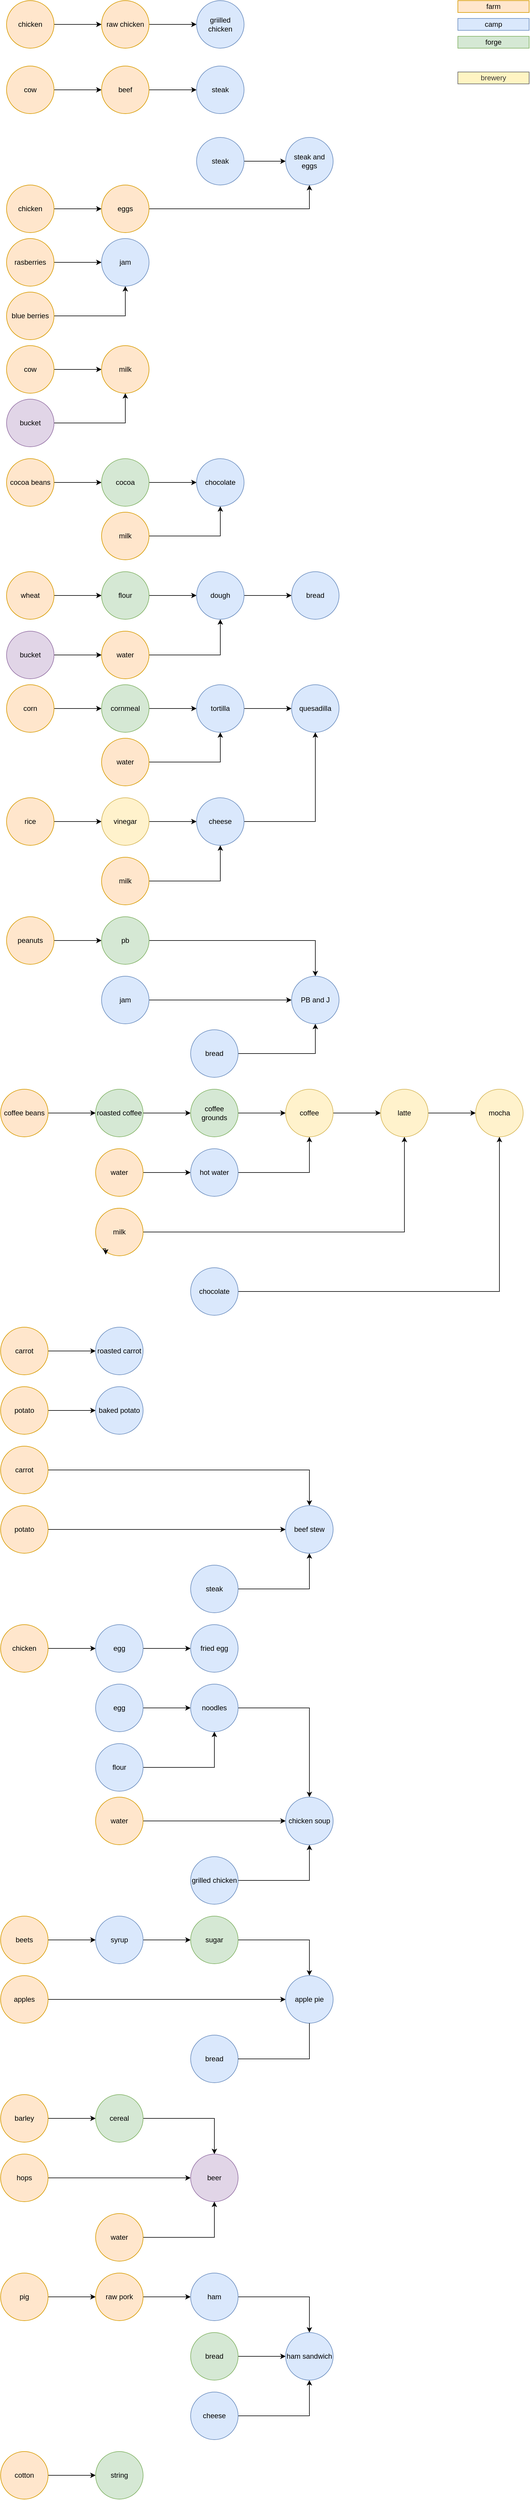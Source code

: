 <mxfile version="15.8.7" type="device"><diagram id="kgpKYQtTHZ0yAKxKKP6v" name="Page-1"><mxGraphModel dx="702" dy="905" grid="1" gridSize="10" guides="1" tooltips="1" connect="1" arrows="1" fold="1" page="1" pageScale="1" pageWidth="900" pageHeight="1600" math="0" shadow="0"><root><mxCell id="0"/><mxCell id="1" parent="0"/><mxCell id="owweJQKk5dza1jSLII3U-108" value="" style="edgeStyle=none;rounded=0;orthogonalLoop=1;jettySize=auto;html=1;" parent="1" source="owweJQKk5dza1jSLII3U-106" target="owweJQKk5dza1jSLII3U-107" edge="1"><mxGeometry relative="1" as="geometry"/></mxCell><mxCell id="owweJQKk5dza1jSLII3U-106" value="raw chicken" style="ellipse;whiteSpace=wrap;html=1;aspect=fixed;fillColor=#ffe6cc;strokeColor=#d79b00;" parent="1" vertex="1"><mxGeometry x="170" y="10" width="80" height="80" as="geometry"/></mxCell><mxCell id="owweJQKk5dza1jSLII3U-107" value="griilled chicken" style="ellipse;whiteSpace=wrap;html=1;aspect=fixed;fillColor=#dae8fc;strokeColor=#6c8ebf;" parent="1" vertex="1"><mxGeometry x="330" y="10" width="80" height="80" as="geometry"/></mxCell><mxCell id="owweJQKk5dza1jSLII3U-115" value="" style="edgeStyle=none;rounded=0;orthogonalLoop=1;jettySize=auto;html=1;" parent="1" source="owweJQKk5dza1jSLII3U-111" target="owweJQKk5dza1jSLII3U-106" edge="1"><mxGeometry relative="1" as="geometry"/></mxCell><mxCell id="owweJQKk5dza1jSLII3U-111" value="chicken" style="ellipse;whiteSpace=wrap;html=1;aspect=fixed;fillColor=#ffe6cc;strokeColor=#d79b00;" parent="1" vertex="1"><mxGeometry x="10" y="10" width="80" height="80" as="geometry"/></mxCell><mxCell id="owweJQKk5dza1jSLII3U-116" value="" style="edgeStyle=none;rounded=0;orthogonalLoop=1;jettySize=auto;html=1;" parent="1" source="owweJQKk5dza1jSLII3U-117" target="owweJQKk5dza1jSLII3U-118" edge="1"><mxGeometry relative="1" as="geometry"/></mxCell><mxCell id="owweJQKk5dza1jSLII3U-117" value="beef" style="ellipse;whiteSpace=wrap;html=1;aspect=fixed;fillColor=#ffe6cc;strokeColor=#d79b00;" parent="1" vertex="1"><mxGeometry x="170" y="120" width="80" height="80" as="geometry"/></mxCell><mxCell id="owweJQKk5dza1jSLII3U-118" value="steak" style="ellipse;whiteSpace=wrap;html=1;aspect=fixed;fillColor=#dae8fc;strokeColor=#6c8ebf;" parent="1" vertex="1"><mxGeometry x="330" y="120" width="80" height="80" as="geometry"/></mxCell><mxCell id="owweJQKk5dza1jSLII3U-119" value="" style="edgeStyle=none;rounded=0;orthogonalLoop=1;jettySize=auto;html=1;" parent="1" source="owweJQKk5dza1jSLII3U-120" target="owweJQKk5dza1jSLII3U-117" edge="1"><mxGeometry relative="1" as="geometry"/></mxCell><mxCell id="owweJQKk5dza1jSLII3U-120" value="cow" style="ellipse;whiteSpace=wrap;html=1;aspect=fixed;fillColor=#ffe6cc;strokeColor=#d79b00;" parent="1" vertex="1"><mxGeometry x="10" y="120" width="80" height="80" as="geometry"/></mxCell><mxCell id="owweJQKk5dza1jSLII3U-124" value="" style="edgeStyle=none;rounded=0;orthogonalLoop=1;jettySize=auto;html=1;" parent="1" source="owweJQKk5dza1jSLII3U-121" target="owweJQKk5dza1jSLII3U-123" edge="1"><mxGeometry relative="1" as="geometry"/></mxCell><mxCell id="owweJQKk5dza1jSLII3U-121" value="steak" style="ellipse;whiteSpace=wrap;html=1;aspect=fixed;fillColor=#dae8fc;strokeColor=#6c8ebf;" parent="1" vertex="1"><mxGeometry x="330" y="240" width="80" height="80" as="geometry"/></mxCell><mxCell id="owweJQKk5dza1jSLII3U-123" value="steak and eggs" style="ellipse;whiteSpace=wrap;html=1;aspect=fixed;fillColor=#dae8fc;strokeColor=#6c8ebf;" parent="1" vertex="1"><mxGeometry x="480" y="240" width="80" height="80" as="geometry"/></mxCell><mxCell id="owweJQKk5dza1jSLII3U-127" value="" style="edgeStyle=none;rounded=0;orthogonalLoop=1;jettySize=auto;html=1;" parent="1" source="owweJQKk5dza1jSLII3U-125" target="owweJQKk5dza1jSLII3U-126" edge="1"><mxGeometry relative="1" as="geometry"/></mxCell><mxCell id="owweJQKk5dza1jSLII3U-125" value="chicken" style="ellipse;whiteSpace=wrap;html=1;aspect=fixed;fillColor=#ffe6cc;strokeColor=#d79b00;" parent="1" vertex="1"><mxGeometry x="10" y="320" width="80" height="80" as="geometry"/></mxCell><mxCell id="owweJQKk5dza1jSLII3U-129" style="edgeStyle=none;rounded=0;orthogonalLoop=1;jettySize=auto;html=1;entryX=0.5;entryY=1;entryDx=0;entryDy=0;" parent="1" source="owweJQKk5dza1jSLII3U-126" target="owweJQKk5dza1jSLII3U-123" edge="1"><mxGeometry relative="1" as="geometry"><Array as="points"><mxPoint x="520" y="360"/></Array></mxGeometry></mxCell><mxCell id="owweJQKk5dza1jSLII3U-126" value="eggs" style="ellipse;whiteSpace=wrap;html=1;aspect=fixed;fillColor=#ffe6cc;strokeColor=#d79b00;" parent="1" vertex="1"><mxGeometry x="170" y="320" width="80" height="80" as="geometry"/></mxCell><mxCell id="owweJQKk5dza1jSLII3U-135" value="" style="edgeStyle=none;rounded=0;orthogonalLoop=1;jettySize=auto;html=1;" parent="1" source="owweJQKk5dza1jSLII3U-130" target="owweJQKk5dza1jSLII3U-134" edge="1"><mxGeometry relative="1" as="geometry"/></mxCell><mxCell id="owweJQKk5dza1jSLII3U-130" value="rasberries" style="ellipse;whiteSpace=wrap;html=1;aspect=fixed;fillColor=#ffe6cc;strokeColor=#d79b00;" parent="1" vertex="1"><mxGeometry x="10" y="410" width="80" height="80" as="geometry"/></mxCell><mxCell id="owweJQKk5dza1jSLII3U-136" style="edgeStyle=orthogonalEdgeStyle;rounded=0;orthogonalLoop=1;jettySize=auto;html=1;exitX=1;exitY=0.5;exitDx=0;exitDy=0;entryX=0.5;entryY=1;entryDx=0;entryDy=0;" parent="1" source="owweJQKk5dza1jSLII3U-132" target="owweJQKk5dza1jSLII3U-134" edge="1"><mxGeometry relative="1" as="geometry"/></mxCell><mxCell id="owweJQKk5dza1jSLII3U-132" value="blue berries" style="ellipse;whiteSpace=wrap;html=1;aspect=fixed;fillColor=#ffe6cc;strokeColor=#d79b00;" parent="1" vertex="1"><mxGeometry x="10" y="500" width="80" height="80" as="geometry"/></mxCell><mxCell id="owweJQKk5dza1jSLII3U-134" value="jam" style="ellipse;whiteSpace=wrap;html=1;aspect=fixed;fillColor=#dae8fc;strokeColor=#6c8ebf;" parent="1" vertex="1"><mxGeometry x="170" y="410" width="80" height="80" as="geometry"/></mxCell><mxCell id="owweJQKk5dza1jSLII3U-140" value="" style="edgeStyle=orthogonalEdgeStyle;rounded=0;orthogonalLoop=1;jettySize=auto;html=1;" parent="1" source="owweJQKk5dza1jSLII3U-138" target="owweJQKk5dza1jSLII3U-139" edge="1"><mxGeometry relative="1" as="geometry"/></mxCell><mxCell id="owweJQKk5dza1jSLII3U-138" value="cow" style="ellipse;whiteSpace=wrap;html=1;aspect=fixed;fillColor=#ffe6cc;strokeColor=#d79b00;" parent="1" vertex="1"><mxGeometry x="10" y="590" width="80" height="80" as="geometry"/></mxCell><mxCell id="owweJQKk5dza1jSLII3U-139" value="milk" style="ellipse;whiteSpace=wrap;html=1;aspect=fixed;fillColor=#ffe6cc;strokeColor=#d79b00;" parent="1" vertex="1"><mxGeometry x="170" y="590" width="80" height="80" as="geometry"/></mxCell><mxCell id="owweJQKk5dza1jSLII3U-142" style="edgeStyle=orthogonalEdgeStyle;rounded=0;orthogonalLoop=1;jettySize=auto;html=1;entryX=0.5;entryY=1;entryDx=0;entryDy=0;" parent="1" source="owweJQKk5dza1jSLII3U-141" target="owweJQKk5dza1jSLII3U-139" edge="1"><mxGeometry relative="1" as="geometry"/></mxCell><mxCell id="owweJQKk5dza1jSLII3U-141" value="bucket" style="ellipse;whiteSpace=wrap;html=1;aspect=fixed;fillColor=#e1d5e7;strokeColor=#9673a6;" parent="1" vertex="1"><mxGeometry x="10" y="680" width="80" height="80" as="geometry"/></mxCell><mxCell id="owweJQKk5dza1jSLII3U-147" value="" style="edgeStyle=orthogonalEdgeStyle;rounded=0;orthogonalLoop=1;jettySize=auto;html=1;" parent="1" source="owweJQKk5dza1jSLII3U-143" target="owweJQKk5dza1jSLII3U-146" edge="1"><mxGeometry relative="1" as="geometry"/></mxCell><mxCell id="owweJQKk5dza1jSLII3U-143" value="cocoa beans" style="ellipse;whiteSpace=wrap;html=1;aspect=fixed;fillColor=#ffe6cc;strokeColor=#d79b00;" parent="1" vertex="1"><mxGeometry x="10" y="780" width="80" height="80" as="geometry"/></mxCell><mxCell id="owweJQKk5dza1jSLII3U-151" value="" style="edgeStyle=orthogonalEdgeStyle;rounded=0;orthogonalLoop=1;jettySize=auto;html=1;" parent="1" source="owweJQKk5dza1jSLII3U-146" target="owweJQKk5dza1jSLII3U-150" edge="1"><mxGeometry relative="1" as="geometry"/></mxCell><mxCell id="owweJQKk5dza1jSLII3U-146" value="cocoa" style="ellipse;whiteSpace=wrap;html=1;aspect=fixed;fillColor=#d5e8d4;strokeColor=#82b366;" parent="1" vertex="1"><mxGeometry x="170" y="780" width="80" height="80" as="geometry"/></mxCell><mxCell id="owweJQKk5dza1jSLII3U-152" style="edgeStyle=orthogonalEdgeStyle;rounded=0;orthogonalLoop=1;jettySize=auto;html=1;exitX=1;exitY=0.5;exitDx=0;exitDy=0;entryX=0.5;entryY=1;entryDx=0;entryDy=0;" parent="1" source="owweJQKk5dza1jSLII3U-148" target="owweJQKk5dza1jSLII3U-150" edge="1"><mxGeometry relative="1" as="geometry"/></mxCell><mxCell id="owweJQKk5dza1jSLII3U-148" value="milk" style="ellipse;whiteSpace=wrap;html=1;aspect=fixed;fillColor=#ffe6cc;strokeColor=#d79b00;" parent="1" vertex="1"><mxGeometry x="170" y="870" width="80" height="80" as="geometry"/></mxCell><mxCell id="owweJQKk5dza1jSLII3U-150" value="chocolate" style="ellipse;whiteSpace=wrap;html=1;aspect=fixed;fillColor=#dae8fc;strokeColor=#6c8ebf;" parent="1" vertex="1"><mxGeometry x="330" y="780" width="80" height="80" as="geometry"/></mxCell><mxCell id="owweJQKk5dza1jSLII3U-156" value="" style="edgeStyle=orthogonalEdgeStyle;rounded=0;orthogonalLoop=1;jettySize=auto;html=1;" parent="1" source="owweJQKk5dza1jSLII3U-153" target="owweJQKk5dza1jSLII3U-155" edge="1"><mxGeometry relative="1" as="geometry"/></mxCell><mxCell id="owweJQKk5dza1jSLII3U-153" value="wheat" style="ellipse;whiteSpace=wrap;html=1;aspect=fixed;fillColor=#ffe6cc;strokeColor=#d79b00;" parent="1" vertex="1"><mxGeometry x="10" y="970" width="80" height="80" as="geometry"/></mxCell><mxCell id="owweJQKk5dza1jSLII3U-161" value="" style="edgeStyle=orthogonalEdgeStyle;rounded=0;orthogonalLoop=1;jettySize=auto;html=1;" parent="1" source="owweJQKk5dza1jSLII3U-155" target="owweJQKk5dza1jSLII3U-160" edge="1"><mxGeometry relative="1" as="geometry"/></mxCell><mxCell id="owweJQKk5dza1jSLII3U-155" value="flour" style="ellipse;whiteSpace=wrap;html=1;aspect=fixed;fillColor=#d5e8d4;strokeColor=#82b366;" parent="1" vertex="1"><mxGeometry x="170" y="970" width="80" height="80" as="geometry"/></mxCell><mxCell id="owweJQKk5dza1jSLII3U-163" value="" style="edgeStyle=orthogonalEdgeStyle;rounded=0;orthogonalLoop=1;jettySize=auto;html=1;" parent="1" source="owweJQKk5dza1jSLII3U-157" target="owweJQKk5dza1jSLII3U-160" edge="1"><mxGeometry relative="1" as="geometry"><mxPoint x="330" y="1110" as="targetPoint"/></mxGeometry></mxCell><mxCell id="owweJQKk5dza1jSLII3U-157" value="water" style="ellipse;whiteSpace=wrap;html=1;aspect=fixed;fillColor=#ffe6cc;strokeColor=#d79b00;" parent="1" vertex="1"><mxGeometry x="170" y="1070" width="80" height="80" as="geometry"/></mxCell><mxCell id="H_Y2nZUyDSI5aUU4U8AP-2" value="" style="edgeStyle=orthogonalEdgeStyle;rounded=0;orthogonalLoop=1;jettySize=auto;html=1;" edge="1" parent="1" source="owweJQKk5dza1jSLII3U-160" target="H_Y2nZUyDSI5aUU4U8AP-1"><mxGeometry relative="1" as="geometry"/></mxCell><mxCell id="owweJQKk5dza1jSLII3U-160" value="dough" style="ellipse;whiteSpace=wrap;html=1;aspect=fixed;fillColor=#dae8fc;strokeColor=#6c8ebf;" parent="1" vertex="1"><mxGeometry x="330" y="970" width="80" height="80" as="geometry"/></mxCell><mxCell id="owweJQKk5dza1jSLII3U-167" value="" style="edgeStyle=orthogonalEdgeStyle;rounded=0;orthogonalLoop=1;jettySize=auto;html=1;" parent="1" source="owweJQKk5dza1jSLII3U-164" target="owweJQKk5dza1jSLII3U-166" edge="1"><mxGeometry relative="1" as="geometry"/></mxCell><mxCell id="owweJQKk5dza1jSLII3U-164" value="corn" style="ellipse;whiteSpace=wrap;html=1;aspect=fixed;fillColor=#ffe6cc;strokeColor=#d79b00;" parent="1" vertex="1"><mxGeometry x="10" y="1160" width="80" height="80" as="geometry"/></mxCell><mxCell id="owweJQKk5dza1jSLII3U-170" value="" style="edgeStyle=orthogonalEdgeStyle;rounded=0;orthogonalLoop=1;jettySize=auto;html=1;" parent="1" source="owweJQKk5dza1jSLII3U-166" target="owweJQKk5dza1jSLII3U-169" edge="1"><mxGeometry relative="1" as="geometry"/></mxCell><mxCell id="owweJQKk5dza1jSLII3U-166" value="cornmeal" style="ellipse;whiteSpace=wrap;html=1;aspect=fixed;fillColor=#d5e8d4;strokeColor=#82b366;" parent="1" vertex="1"><mxGeometry x="170" y="1160" width="80" height="80" as="geometry"/></mxCell><mxCell id="owweJQKk5dza1jSLII3U-171" style="edgeStyle=orthogonalEdgeStyle;rounded=0;orthogonalLoop=1;jettySize=auto;html=1;entryX=0.5;entryY=1;entryDx=0;entryDy=0;" parent="1" source="owweJQKk5dza1jSLII3U-168" target="owweJQKk5dza1jSLII3U-169" edge="1"><mxGeometry relative="1" as="geometry"/></mxCell><mxCell id="owweJQKk5dza1jSLII3U-168" value="water" style="ellipse;whiteSpace=wrap;html=1;aspect=fixed;fillColor=#ffe6cc;strokeColor=#d79b00;" parent="1" vertex="1"><mxGeometry x="170" y="1250" width="80" height="80" as="geometry"/></mxCell><mxCell id="owweJQKk5dza1jSLII3U-186" value="" style="edgeStyle=orthogonalEdgeStyle;rounded=0;orthogonalLoop=1;jettySize=auto;html=1;" parent="1" source="owweJQKk5dza1jSLII3U-169" target="owweJQKk5dza1jSLII3U-185" edge="1"><mxGeometry relative="1" as="geometry"/></mxCell><mxCell id="owweJQKk5dza1jSLII3U-169" value="tortilla" style="ellipse;whiteSpace=wrap;html=1;aspect=fixed;fillColor=#dae8fc;strokeColor=#6c8ebf;" parent="1" vertex="1"><mxGeometry x="330" y="1160" width="80" height="80" as="geometry"/></mxCell><mxCell id="owweJQKk5dza1jSLII3U-178" value="" style="edgeStyle=orthogonalEdgeStyle;rounded=0;orthogonalLoop=1;jettySize=auto;html=1;" parent="1" source="owweJQKk5dza1jSLII3U-176" target="owweJQKk5dza1jSLII3U-177" edge="1"><mxGeometry relative="1" as="geometry"/></mxCell><mxCell id="owweJQKk5dza1jSLII3U-176" value="rice" style="ellipse;whiteSpace=wrap;html=1;aspect=fixed;fillColor=#ffe6cc;strokeColor=#d79b00;" parent="1" vertex="1"><mxGeometry x="10" y="1350" width="80" height="80" as="geometry"/></mxCell><mxCell id="owweJQKk5dza1jSLII3U-180" value="" style="edgeStyle=orthogonalEdgeStyle;rounded=0;orthogonalLoop=1;jettySize=auto;html=1;" parent="1" source="owweJQKk5dza1jSLII3U-177" target="owweJQKk5dza1jSLII3U-179" edge="1"><mxGeometry relative="1" as="geometry"/></mxCell><mxCell id="owweJQKk5dza1jSLII3U-177" value="vinegar" style="ellipse;whiteSpace=wrap;html=1;aspect=fixed;fillColor=#fff2cc;strokeColor=#d6b656;" parent="1" vertex="1"><mxGeometry x="170" y="1350" width="80" height="80" as="geometry"/></mxCell><mxCell id="owweJQKk5dza1jSLII3U-187" style="edgeStyle=orthogonalEdgeStyle;rounded=0;orthogonalLoop=1;jettySize=auto;html=1;entryX=0.5;entryY=1;entryDx=0;entryDy=0;" parent="1" source="owweJQKk5dza1jSLII3U-179" target="owweJQKk5dza1jSLII3U-185" edge="1"><mxGeometry relative="1" as="geometry"/></mxCell><mxCell id="owweJQKk5dza1jSLII3U-179" value="cheese" style="ellipse;whiteSpace=wrap;html=1;aspect=fixed;fillColor=#dae8fc;strokeColor=#6c8ebf;" parent="1" vertex="1"><mxGeometry x="330" y="1350" width="80" height="80" as="geometry"/></mxCell><mxCell id="owweJQKk5dza1jSLII3U-184" style="edgeStyle=orthogonalEdgeStyle;rounded=0;orthogonalLoop=1;jettySize=auto;html=1;exitX=1;exitY=0.5;exitDx=0;exitDy=0;entryX=0.5;entryY=1;entryDx=0;entryDy=0;" parent="1" source="owweJQKk5dza1jSLII3U-181" target="owweJQKk5dza1jSLII3U-179" edge="1"><mxGeometry relative="1" as="geometry"/></mxCell><mxCell id="owweJQKk5dza1jSLII3U-181" value="milk" style="ellipse;whiteSpace=wrap;html=1;aspect=fixed;fillColor=#ffe6cc;strokeColor=#d79b00;" parent="1" vertex="1"><mxGeometry x="170" y="1450" width="80" height="80" as="geometry"/></mxCell><mxCell id="owweJQKk5dza1jSLII3U-185" value="quesadilla" style="ellipse;whiteSpace=wrap;html=1;aspect=fixed;fillColor=#dae8fc;strokeColor=#6c8ebf;" parent="1" vertex="1"><mxGeometry x="490" y="1160" width="80" height="80" as="geometry"/></mxCell><mxCell id="owweJQKk5dza1jSLII3U-190" value="" style="edgeStyle=orthogonalEdgeStyle;rounded=0;orthogonalLoop=1;jettySize=auto;html=1;" parent="1" source="owweJQKk5dza1jSLII3U-188" target="owweJQKk5dza1jSLII3U-189" edge="1"><mxGeometry relative="1" as="geometry"/></mxCell><mxCell id="owweJQKk5dza1jSLII3U-188" value="peanuts" style="ellipse;whiteSpace=wrap;html=1;aspect=fixed;fillColor=#ffe6cc;strokeColor=#d79b00;" parent="1" vertex="1"><mxGeometry x="10" y="1550" width="80" height="80" as="geometry"/></mxCell><mxCell id="owweJQKk5dza1jSLII3U-194" value="" style="edgeStyle=orthogonalEdgeStyle;rounded=0;orthogonalLoop=1;jettySize=auto;html=1;" parent="1" source="owweJQKk5dza1jSLII3U-189" target="owweJQKk5dza1jSLII3U-193" edge="1"><mxGeometry relative="1" as="geometry"/></mxCell><mxCell id="owweJQKk5dza1jSLII3U-189" value="pb" style="ellipse;whiteSpace=wrap;html=1;aspect=fixed;fillColor=#d5e8d4;strokeColor=#82b366;" parent="1" vertex="1"><mxGeometry x="170" y="1550" width="80" height="80" as="geometry"/></mxCell><mxCell id="owweJQKk5dza1jSLII3U-195" style="edgeStyle=orthogonalEdgeStyle;rounded=0;orthogonalLoop=1;jettySize=auto;html=1;exitX=1;exitY=0.5;exitDx=0;exitDy=0;entryX=0;entryY=0.5;entryDx=0;entryDy=0;" parent="1" source="owweJQKk5dza1jSLII3U-191" target="owweJQKk5dza1jSLII3U-193" edge="1"><mxGeometry relative="1" as="geometry"><mxPoint x="380" y="1600" as="targetPoint"/></mxGeometry></mxCell><mxCell id="owweJQKk5dza1jSLII3U-191" value="jam" style="ellipse;whiteSpace=wrap;html=1;aspect=fixed;fillColor=#dae8fc;strokeColor=#6c8ebf;" parent="1" vertex="1"><mxGeometry x="170" y="1650" width="80" height="80" as="geometry"/></mxCell><mxCell id="owweJQKk5dza1jSLII3U-196" style="edgeStyle=orthogonalEdgeStyle;rounded=0;orthogonalLoop=1;jettySize=auto;html=1;entryX=0.5;entryY=1;entryDx=0;entryDy=0;" parent="1" source="owweJQKk5dza1jSLII3U-192" target="owweJQKk5dza1jSLII3U-193" edge="1"><mxGeometry relative="1" as="geometry"/></mxCell><mxCell id="owweJQKk5dza1jSLII3U-192" value="bread" style="ellipse;whiteSpace=wrap;html=1;aspect=fixed;fillColor=#dae8fc;strokeColor=#6c8ebf;" parent="1" vertex="1"><mxGeometry x="320" y="1740" width="80" height="80" as="geometry"/></mxCell><mxCell id="owweJQKk5dza1jSLII3U-193" value="PB and J" style="ellipse;whiteSpace=wrap;html=1;aspect=fixed;fillColor=#dae8fc;strokeColor=#6c8ebf;" parent="1" vertex="1"><mxGeometry x="490" y="1650" width="80" height="80" as="geometry"/></mxCell><mxCell id="owweJQKk5dza1jSLII3U-199" value="" style="edgeStyle=orthogonalEdgeStyle;rounded=0;orthogonalLoop=1;jettySize=auto;html=1;" parent="1" source="owweJQKk5dza1jSLII3U-197" target="owweJQKk5dza1jSLII3U-198" edge="1"><mxGeometry relative="1" as="geometry"/></mxCell><mxCell id="owweJQKk5dza1jSLII3U-197" value="coffee beans" style="ellipse;whiteSpace=wrap;html=1;aspect=fixed;fillColor=#ffe6cc;strokeColor=#d79b00;" parent="1" vertex="1"><mxGeometry y="1840" width="80" height="80" as="geometry"/></mxCell><mxCell id="owweJQKk5dza1jSLII3U-201" value="" style="edgeStyle=orthogonalEdgeStyle;rounded=0;orthogonalLoop=1;jettySize=auto;html=1;" parent="1" source="owweJQKk5dza1jSLII3U-198" target="owweJQKk5dza1jSLII3U-200" edge="1"><mxGeometry relative="1" as="geometry"/></mxCell><mxCell id="owweJQKk5dza1jSLII3U-198" value="roasted coffee" style="ellipse;whiteSpace=wrap;html=1;aspect=fixed;fillColor=#d5e8d4;strokeColor=#82b366;" parent="1" vertex="1"><mxGeometry x="160" y="1840" width="80" height="80" as="geometry"/></mxCell><mxCell id="owweJQKk5dza1jSLII3U-206" value="" style="edgeStyle=orthogonalEdgeStyle;rounded=0;orthogonalLoop=1;jettySize=auto;html=1;" parent="1" source="owweJQKk5dza1jSLII3U-200" target="owweJQKk5dza1jSLII3U-205" edge="1"><mxGeometry relative="1" as="geometry"/></mxCell><mxCell id="owweJQKk5dza1jSLII3U-200" value="coffee grounds" style="ellipse;whiteSpace=wrap;html=1;aspect=fixed;fillColor=#d5e8d4;strokeColor=#82b366;" parent="1" vertex="1"><mxGeometry x="320" y="1840" width="80" height="80" as="geometry"/></mxCell><mxCell id="owweJQKk5dza1jSLII3U-204" value="" style="edgeStyle=orthogonalEdgeStyle;rounded=0;orthogonalLoop=1;jettySize=auto;html=1;" parent="1" source="owweJQKk5dza1jSLII3U-202" target="owweJQKk5dza1jSLII3U-203" edge="1"><mxGeometry relative="1" as="geometry"/></mxCell><mxCell id="owweJQKk5dza1jSLII3U-202" value="water" style="ellipse;whiteSpace=wrap;html=1;aspect=fixed;fillColor=#ffe6cc;strokeColor=#d79b00;" parent="1" vertex="1"><mxGeometry x="160" y="1940" width="80" height="80" as="geometry"/></mxCell><mxCell id="owweJQKk5dza1jSLII3U-207" style="edgeStyle=orthogonalEdgeStyle;rounded=0;orthogonalLoop=1;jettySize=auto;html=1;entryX=0.5;entryY=1;entryDx=0;entryDy=0;" parent="1" source="owweJQKk5dza1jSLII3U-203" target="owweJQKk5dza1jSLII3U-205" edge="1"><mxGeometry relative="1" as="geometry"/></mxCell><mxCell id="owweJQKk5dza1jSLII3U-203" value="hot water" style="ellipse;whiteSpace=wrap;html=1;aspect=fixed;fillColor=#dae8fc;strokeColor=#6c8ebf;" parent="1" vertex="1"><mxGeometry x="320" y="1940" width="80" height="80" as="geometry"/></mxCell><mxCell id="owweJQKk5dza1jSLII3U-210" value="" style="edgeStyle=orthogonalEdgeStyle;rounded=0;orthogonalLoop=1;jettySize=auto;html=1;" parent="1" source="owweJQKk5dza1jSLII3U-205" target="owweJQKk5dza1jSLII3U-209" edge="1"><mxGeometry relative="1" as="geometry"/></mxCell><mxCell id="owweJQKk5dza1jSLII3U-205" value="coffee" style="ellipse;whiteSpace=wrap;html=1;aspect=fixed;fillColor=#fff2cc;strokeColor=#d6b656;" parent="1" vertex="1"><mxGeometry x="480" y="1840" width="80" height="80" as="geometry"/></mxCell><mxCell id="owweJQKk5dza1jSLII3U-211" style="edgeStyle=orthogonalEdgeStyle;rounded=0;orthogonalLoop=1;jettySize=auto;html=1;entryX=0.5;entryY=1;entryDx=0;entryDy=0;" parent="1" source="owweJQKk5dza1jSLII3U-208" target="owweJQKk5dza1jSLII3U-209" edge="1"><mxGeometry relative="1" as="geometry"/></mxCell><mxCell id="owweJQKk5dza1jSLII3U-208" value="milk" style="ellipse;whiteSpace=wrap;html=1;aspect=fixed;fillColor=#ffe6cc;strokeColor=#d79b00;" parent="1" vertex="1"><mxGeometry x="160" y="2040" width="80" height="80" as="geometry"/></mxCell><mxCell id="owweJQKk5dza1jSLII3U-214" value="" style="edgeStyle=orthogonalEdgeStyle;rounded=0;orthogonalLoop=1;jettySize=auto;html=1;" parent="1" source="owweJQKk5dza1jSLII3U-209" target="owweJQKk5dza1jSLII3U-213" edge="1"><mxGeometry relative="1" as="geometry"/></mxCell><mxCell id="owweJQKk5dza1jSLII3U-209" value="latte" style="ellipse;whiteSpace=wrap;html=1;aspect=fixed;fillColor=#fff2cc;strokeColor=#d6b656;" parent="1" vertex="1"><mxGeometry x="640" y="1840" width="80" height="80" as="geometry"/></mxCell><mxCell id="owweJQKk5dza1jSLII3U-215" style="edgeStyle=orthogonalEdgeStyle;rounded=0;orthogonalLoop=1;jettySize=auto;html=1;entryX=0.5;entryY=1;entryDx=0;entryDy=0;" parent="1" source="owweJQKk5dza1jSLII3U-212" target="owweJQKk5dza1jSLII3U-213" edge="1"><mxGeometry relative="1" as="geometry"/></mxCell><mxCell id="owweJQKk5dza1jSLII3U-212" value="chocolate" style="ellipse;whiteSpace=wrap;html=1;aspect=fixed;fillColor=#dae8fc;strokeColor=#6c8ebf;" parent="1" vertex="1"><mxGeometry x="320" y="2140" width="80" height="80" as="geometry"/></mxCell><mxCell id="owweJQKk5dza1jSLII3U-213" value="mocha" style="ellipse;whiteSpace=wrap;html=1;aspect=fixed;fillColor=#fff2cc;strokeColor=#d6b656;" parent="1" vertex="1"><mxGeometry x="800" y="1840" width="80" height="80" as="geometry"/></mxCell><mxCell id="owweJQKk5dza1jSLII3U-218" value="" style="edgeStyle=orthogonalEdgeStyle;rounded=0;orthogonalLoop=1;jettySize=auto;html=1;" parent="1" source="owweJQKk5dza1jSLII3U-216" target="owweJQKk5dza1jSLII3U-217" edge="1"><mxGeometry relative="1" as="geometry"/></mxCell><mxCell id="owweJQKk5dza1jSLII3U-216" value="carrot" style="ellipse;whiteSpace=wrap;html=1;aspect=fixed;fillColor=#ffe6cc;strokeColor=#d79b00;" parent="1" vertex="1"><mxGeometry y="2240" width="80" height="80" as="geometry"/></mxCell><mxCell id="owweJQKk5dza1jSLII3U-217" value="roasted carrot" style="ellipse;whiteSpace=wrap;html=1;aspect=fixed;fillColor=#dae8fc;strokeColor=#6c8ebf;" parent="1" vertex="1"><mxGeometry x="160" y="2240" width="80" height="80" as="geometry"/></mxCell><mxCell id="owweJQKk5dza1jSLII3U-219" value="" style="edgeStyle=orthogonalEdgeStyle;rounded=0;orthogonalLoop=1;jettySize=auto;html=1;" parent="1" source="owweJQKk5dza1jSLII3U-220" target="owweJQKk5dza1jSLII3U-221" edge="1"><mxGeometry relative="1" as="geometry"/></mxCell><mxCell id="owweJQKk5dza1jSLII3U-220" value="potato" style="ellipse;whiteSpace=wrap;html=1;aspect=fixed;fillColor=#ffe6cc;strokeColor=#d79b00;" parent="1" vertex="1"><mxGeometry y="2340" width="80" height="80" as="geometry"/></mxCell><mxCell id="owweJQKk5dza1jSLII3U-221" value="baked potato" style="ellipse;whiteSpace=wrap;html=1;aspect=fixed;fillColor=#dae8fc;strokeColor=#6c8ebf;" parent="1" vertex="1"><mxGeometry x="160" y="2340" width="80" height="80" as="geometry"/></mxCell><mxCell id="owweJQKk5dza1jSLII3U-225" value="" style="edgeStyle=orthogonalEdgeStyle;rounded=0;orthogonalLoop=1;jettySize=auto;html=1;entryX=0.5;entryY=0;entryDx=0;entryDy=0;" parent="1" source="owweJQKk5dza1jSLII3U-222" target="owweJQKk5dza1jSLII3U-227" edge="1"><mxGeometry relative="1" as="geometry"><mxPoint x="160" y="2480" as="targetPoint"/></mxGeometry></mxCell><mxCell id="owweJQKk5dza1jSLII3U-222" value="carrot" style="ellipse;whiteSpace=wrap;html=1;aspect=fixed;fillColor=#ffe6cc;strokeColor=#d79b00;" parent="1" vertex="1"><mxGeometry y="2440" width="80" height="80" as="geometry"/></mxCell><mxCell id="owweJQKk5dza1jSLII3U-228" style="edgeStyle=orthogonalEdgeStyle;rounded=0;orthogonalLoop=1;jettySize=auto;html=1;entryX=0;entryY=0.5;entryDx=0;entryDy=0;" parent="1" source="owweJQKk5dza1jSLII3U-223" target="owweJQKk5dza1jSLII3U-227" edge="1"><mxGeometry relative="1" as="geometry"/></mxCell><mxCell id="owweJQKk5dza1jSLII3U-223" value="potato" style="ellipse;whiteSpace=wrap;html=1;aspect=fixed;fillColor=#ffe6cc;strokeColor=#d79b00;" parent="1" vertex="1"><mxGeometry y="2540" width="80" height="80" as="geometry"/></mxCell><mxCell id="owweJQKk5dza1jSLII3U-230" style="edgeStyle=orthogonalEdgeStyle;rounded=0;orthogonalLoop=1;jettySize=auto;html=1;entryX=0.5;entryY=1;entryDx=0;entryDy=0;" parent="1" source="owweJQKk5dza1jSLII3U-226" target="owweJQKk5dza1jSLII3U-227" edge="1"><mxGeometry relative="1" as="geometry"/></mxCell><mxCell id="owweJQKk5dza1jSLII3U-226" value="steak" style="ellipse;whiteSpace=wrap;html=1;aspect=fixed;fillColor=#dae8fc;strokeColor=#6c8ebf;" parent="1" vertex="1"><mxGeometry x="320" y="2640" width="80" height="80" as="geometry"/></mxCell><mxCell id="owweJQKk5dza1jSLII3U-227" value="beef stew" style="ellipse;whiteSpace=wrap;html=1;aspect=fixed;fillColor=#dae8fc;strokeColor=#6c8ebf;" parent="1" vertex="1"><mxGeometry x="480" y="2540" width="80" height="80" as="geometry"/></mxCell><mxCell id="owweJQKk5dza1jSLII3U-233" value="" style="edgeStyle=orthogonalEdgeStyle;rounded=0;orthogonalLoop=1;jettySize=auto;html=1;" parent="1" source="owweJQKk5dza1jSLII3U-231" target="owweJQKk5dza1jSLII3U-232" edge="1"><mxGeometry relative="1" as="geometry"/></mxCell><mxCell id="owweJQKk5dza1jSLII3U-231" value="chicken" style="ellipse;whiteSpace=wrap;html=1;aspect=fixed;fillColor=#ffe6cc;strokeColor=#d79b00;" parent="1" vertex="1"><mxGeometry y="2740" width="80" height="80" as="geometry"/></mxCell><mxCell id="owweJQKk5dza1jSLII3U-235" value="" style="edgeStyle=orthogonalEdgeStyle;rounded=0;orthogonalLoop=1;jettySize=auto;html=1;" parent="1" source="owweJQKk5dza1jSLII3U-232" target="owweJQKk5dza1jSLII3U-234" edge="1"><mxGeometry relative="1" as="geometry"/></mxCell><mxCell id="owweJQKk5dza1jSLII3U-232" value="egg" style="ellipse;whiteSpace=wrap;html=1;aspect=fixed;fillColor=#dae8fc;strokeColor=#6c8ebf;" parent="1" vertex="1"><mxGeometry x="160" y="2740" width="80" height="80" as="geometry"/></mxCell><mxCell id="owweJQKk5dza1jSLII3U-234" value="fried egg" style="ellipse;whiteSpace=wrap;html=1;aspect=fixed;fillColor=#dae8fc;strokeColor=#6c8ebf;" parent="1" vertex="1"><mxGeometry x="320" y="2740" width="80" height="80" as="geometry"/></mxCell><mxCell id="owweJQKk5dza1jSLII3U-240" value="" style="edgeStyle=orthogonalEdgeStyle;rounded=0;orthogonalLoop=1;jettySize=auto;html=1;" parent="1" source="owweJQKk5dza1jSLII3U-236" target="owweJQKk5dza1jSLII3U-239" edge="1"><mxGeometry relative="1" as="geometry"/></mxCell><mxCell id="owweJQKk5dza1jSLII3U-236" value="egg" style="ellipse;whiteSpace=wrap;html=1;aspect=fixed;fillColor=#dae8fc;strokeColor=#6c8ebf;" parent="1" vertex="1"><mxGeometry x="160" y="2840" width="80" height="80" as="geometry"/></mxCell><mxCell id="owweJQKk5dza1jSLII3U-241" style="edgeStyle=orthogonalEdgeStyle;rounded=0;orthogonalLoop=1;jettySize=auto;html=1;entryX=0.5;entryY=1;entryDx=0;entryDy=0;" parent="1" source="owweJQKk5dza1jSLII3U-238" target="owweJQKk5dza1jSLII3U-239" edge="1"><mxGeometry relative="1" as="geometry"/></mxCell><mxCell id="owweJQKk5dza1jSLII3U-238" value="flour" style="ellipse;whiteSpace=wrap;html=1;aspect=fixed;fillColor=#dae8fc;strokeColor=#6c8ebf;" parent="1" vertex="1"><mxGeometry x="160" y="2940" width="80" height="80" as="geometry"/></mxCell><mxCell id="owweJQKk5dza1jSLII3U-246" style="edgeStyle=orthogonalEdgeStyle;rounded=0;orthogonalLoop=1;jettySize=auto;html=1;entryX=0.5;entryY=0;entryDx=0;entryDy=0;" parent="1" source="owweJQKk5dza1jSLII3U-239" target="owweJQKk5dza1jSLII3U-244" edge="1"><mxGeometry relative="1" as="geometry"/></mxCell><mxCell id="owweJQKk5dza1jSLII3U-239" value="noodles" style="ellipse;whiteSpace=wrap;html=1;aspect=fixed;fillColor=#dae8fc;strokeColor=#6c8ebf;" parent="1" vertex="1"><mxGeometry x="320" y="2840" width="80" height="80" as="geometry"/></mxCell><mxCell id="owweJQKk5dza1jSLII3U-245" value="" style="edgeStyle=orthogonalEdgeStyle;rounded=0;orthogonalLoop=1;jettySize=auto;html=1;" parent="1" source="owweJQKk5dza1jSLII3U-242" target="owweJQKk5dza1jSLII3U-244" edge="1"><mxGeometry relative="1" as="geometry"/></mxCell><mxCell id="owweJQKk5dza1jSLII3U-242" value="water" style="ellipse;whiteSpace=wrap;html=1;aspect=fixed;fillColor=#ffe6cc;strokeColor=#d79b00;" parent="1" vertex="1"><mxGeometry x="160" y="3030" width="80" height="80" as="geometry"/></mxCell><mxCell id="owweJQKk5dza1jSLII3U-247" style="edgeStyle=orthogonalEdgeStyle;rounded=0;orthogonalLoop=1;jettySize=auto;html=1;entryX=0.5;entryY=1;entryDx=0;entryDy=0;" parent="1" source="owweJQKk5dza1jSLII3U-243" target="owweJQKk5dza1jSLII3U-244" edge="1"><mxGeometry relative="1" as="geometry"/></mxCell><mxCell id="owweJQKk5dza1jSLII3U-243" value="grilled chicken" style="ellipse;whiteSpace=wrap;html=1;aspect=fixed;fillColor=#dae8fc;strokeColor=#6c8ebf;" parent="1" vertex="1"><mxGeometry x="320" y="3130" width="80" height="80" as="geometry"/></mxCell><mxCell id="owweJQKk5dza1jSLII3U-244" value="chicken soup" style="ellipse;whiteSpace=wrap;html=1;aspect=fixed;fillColor=#dae8fc;strokeColor=#6c8ebf;" parent="1" vertex="1"><mxGeometry x="480" y="3030" width="80" height="80" as="geometry"/></mxCell><mxCell id="owweJQKk5dza1jSLII3U-260" style="edgeStyle=orthogonalEdgeStyle;rounded=0;orthogonalLoop=1;jettySize=auto;html=1;entryX=0;entryY=0.5;entryDx=0;entryDy=0;" parent="1" source="owweJQKk5dza1jSLII3U-248" target="owweJQKk5dza1jSLII3U-255" edge="1"><mxGeometry relative="1" as="geometry"/></mxCell><mxCell id="owweJQKk5dza1jSLII3U-248" value="apples" style="ellipse;whiteSpace=wrap;html=1;aspect=fixed;fillColor=#ffe6cc;strokeColor=#d79b00;" parent="1" vertex="1"><mxGeometry y="3330" width="80" height="80" as="geometry"/></mxCell><mxCell id="owweJQKk5dza1jSLII3U-249" value="bread" style="ellipse;whiteSpace=wrap;html=1;aspect=fixed;fillColor=#dae8fc;strokeColor=#6c8ebf;" parent="1" vertex="1"><mxGeometry x="320" y="3430" width="80" height="80" as="geometry"/></mxCell><mxCell id="owweJQKk5dza1jSLII3U-252" value="" style="edgeStyle=orthogonalEdgeStyle;rounded=0;orthogonalLoop=1;jettySize=auto;html=1;" parent="1" source="owweJQKk5dza1jSLII3U-250" target="owweJQKk5dza1jSLII3U-251" edge="1"><mxGeometry relative="1" as="geometry"/></mxCell><mxCell id="owweJQKk5dza1jSLII3U-250" value="beets" style="ellipse;whiteSpace=wrap;html=1;aspect=fixed;fillColor=#ffe6cc;strokeColor=#d79b00;" parent="1" vertex="1"><mxGeometry y="3230" width="80" height="80" as="geometry"/></mxCell><mxCell id="owweJQKk5dza1jSLII3U-254" value="" style="edgeStyle=orthogonalEdgeStyle;rounded=0;orthogonalLoop=1;jettySize=auto;html=1;" parent="1" source="owweJQKk5dza1jSLII3U-251" target="owweJQKk5dza1jSLII3U-253" edge="1"><mxGeometry relative="1" as="geometry"/></mxCell><mxCell id="owweJQKk5dza1jSLII3U-251" value="syrup" style="ellipse;whiteSpace=wrap;html=1;aspect=fixed;fillColor=#dae8fc;strokeColor=#6c8ebf;" parent="1" vertex="1"><mxGeometry x="160" y="3230" width="80" height="80" as="geometry"/></mxCell><mxCell id="owweJQKk5dza1jSLII3U-256" value="" style="edgeStyle=orthogonalEdgeStyle;rounded=0;orthogonalLoop=1;jettySize=auto;html=1;" parent="1" source="owweJQKk5dza1jSLII3U-253" target="owweJQKk5dza1jSLII3U-255" edge="1"><mxGeometry relative="1" as="geometry"/></mxCell><mxCell id="owweJQKk5dza1jSLII3U-253" value="sugar" style="ellipse;whiteSpace=wrap;html=1;aspect=fixed;fillColor=#d5e8d4;strokeColor=#82b366;" parent="1" vertex="1"><mxGeometry x="320" y="3230" width="80" height="80" as="geometry"/></mxCell><mxCell id="owweJQKk5dza1jSLII3U-255" value="apple pie" style="ellipse;whiteSpace=wrap;html=1;aspect=fixed;fillColor=#dae8fc;strokeColor=#6c8ebf;" parent="1" vertex="1"><mxGeometry x="480" y="3330" width="80" height="80" as="geometry"/></mxCell><mxCell id="owweJQKk5dza1jSLII3U-259" value="" style="edgeStyle=orthogonalEdgeStyle;rounded=0;orthogonalLoop=1;jettySize=auto;html=1;exitX=1;exitY=0.5;exitDx=0;exitDy=0;endArrow=none;" parent="1" source="owweJQKk5dza1jSLII3U-249" target="owweJQKk5dza1jSLII3U-255" edge="1"><mxGeometry relative="1" as="geometry"><mxPoint x="520" y="3310" as="targetPoint"/><mxPoint x="400" y="3470" as="sourcePoint"/></mxGeometry></mxCell><mxCell id="owweJQKk5dza1jSLII3U-263" value="" style="edgeStyle=orthogonalEdgeStyle;rounded=0;orthogonalLoop=1;jettySize=auto;html=1;" parent="1" source="owweJQKk5dza1jSLII3U-261" target="owweJQKk5dza1jSLII3U-262" edge="1"><mxGeometry relative="1" as="geometry"/></mxCell><mxCell id="owweJQKk5dza1jSLII3U-261" value="barley" style="ellipse;whiteSpace=wrap;html=1;aspect=fixed;fillColor=#ffe6cc;strokeColor=#d79b00;" parent="1" vertex="1"><mxGeometry y="3530" width="80" height="80" as="geometry"/></mxCell><mxCell id="owweJQKk5dza1jSLII3U-269" style="edgeStyle=orthogonalEdgeStyle;rounded=0;orthogonalLoop=1;jettySize=auto;html=1;" parent="1" source="owweJQKk5dza1jSLII3U-262" target="owweJQKk5dza1jSLII3U-266" edge="1"><mxGeometry relative="1" as="geometry"/></mxCell><mxCell id="owweJQKk5dza1jSLII3U-262" value="cereal" style="ellipse;whiteSpace=wrap;html=1;aspect=fixed;fillColor=#d5e8d4;strokeColor=#82b366;" parent="1" vertex="1"><mxGeometry x="160" y="3530" width="80" height="80" as="geometry"/></mxCell><mxCell id="owweJQKk5dza1jSLII3U-267" value="" style="edgeStyle=orthogonalEdgeStyle;rounded=0;orthogonalLoop=1;jettySize=auto;html=1;" parent="1" source="owweJQKk5dza1jSLII3U-264" target="owweJQKk5dza1jSLII3U-266" edge="1"><mxGeometry relative="1" as="geometry"/></mxCell><mxCell id="owweJQKk5dza1jSLII3U-264" value="hops" style="ellipse;whiteSpace=wrap;html=1;aspect=fixed;fillColor=#ffe6cc;strokeColor=#d79b00;" parent="1" vertex="1"><mxGeometry y="3630" width="80" height="80" as="geometry"/></mxCell><mxCell id="owweJQKk5dza1jSLII3U-266" value="beer" style="ellipse;whiteSpace=wrap;html=1;aspect=fixed;fillColor=#e1d5e7;strokeColor=#9673a6;" parent="1" vertex="1"><mxGeometry x="320" y="3630" width="80" height="80" as="geometry"/></mxCell><mxCell id="owweJQKk5dza1jSLII3U-270" style="edgeStyle=orthogonalEdgeStyle;rounded=0;orthogonalLoop=1;jettySize=auto;html=1;entryX=0.5;entryY=1;entryDx=0;entryDy=0;" parent="1" source="owweJQKk5dza1jSLII3U-268" target="owweJQKk5dza1jSLII3U-266" edge="1"><mxGeometry relative="1" as="geometry"/></mxCell><mxCell id="owweJQKk5dza1jSLII3U-268" value="water" style="ellipse;whiteSpace=wrap;html=1;aspect=fixed;fillColor=#ffe6cc;strokeColor=#d79b00;" parent="1" vertex="1"><mxGeometry x="160" y="3730" width="80" height="80" as="geometry"/></mxCell><mxCell id="owweJQKk5dza1jSLII3U-273" value="" style="edgeStyle=orthogonalEdgeStyle;rounded=0;orthogonalLoop=1;jettySize=auto;html=1;" parent="1" source="owweJQKk5dza1jSLII3U-271" target="owweJQKk5dza1jSLII3U-272" edge="1"><mxGeometry relative="1" as="geometry"/></mxCell><mxCell id="owweJQKk5dza1jSLII3U-271" value="pig" style="ellipse;whiteSpace=wrap;html=1;aspect=fixed;fillColor=#ffe6cc;strokeColor=#d79b00;" parent="1" vertex="1"><mxGeometry y="3830" width="80" height="80" as="geometry"/></mxCell><mxCell id="owweJQKk5dza1jSLII3U-275" value="" style="edgeStyle=orthogonalEdgeStyle;rounded=0;orthogonalLoop=1;jettySize=auto;html=1;" parent="1" source="owweJQKk5dza1jSLII3U-272" target="owweJQKk5dza1jSLII3U-274" edge="1"><mxGeometry relative="1" as="geometry"/></mxCell><mxCell id="owweJQKk5dza1jSLII3U-272" value="raw pork" style="ellipse;whiteSpace=wrap;html=1;aspect=fixed;fillColor=#ffe6cc;strokeColor=#d79b00;" parent="1" vertex="1"><mxGeometry x="160" y="3830" width="80" height="80" as="geometry"/></mxCell><mxCell id="owweJQKk5dza1jSLII3U-280" style="edgeStyle=orthogonalEdgeStyle;rounded=0;orthogonalLoop=1;jettySize=auto;html=1;entryX=0.5;entryY=0;entryDx=0;entryDy=0;" parent="1" source="owweJQKk5dza1jSLII3U-274" target="owweJQKk5dza1jSLII3U-278" edge="1"><mxGeometry relative="1" as="geometry"/></mxCell><mxCell id="owweJQKk5dza1jSLII3U-274" value="ham" style="ellipse;whiteSpace=wrap;html=1;aspect=fixed;fillColor=#dae8fc;strokeColor=#6c8ebf;" parent="1" vertex="1"><mxGeometry x="320" y="3830" width="80" height="80" as="geometry"/></mxCell><mxCell id="owweJQKk5dza1jSLII3U-279" value="" style="edgeStyle=orthogonalEdgeStyle;rounded=0;orthogonalLoop=1;jettySize=auto;html=1;" parent="1" source="owweJQKk5dza1jSLII3U-276" target="owweJQKk5dza1jSLII3U-278" edge="1"><mxGeometry relative="1" as="geometry"/></mxCell><mxCell id="owweJQKk5dza1jSLII3U-276" value="bread" style="ellipse;whiteSpace=wrap;html=1;aspect=fixed;fillColor=#d5e8d4;strokeColor=#82b366;" parent="1" vertex="1"><mxGeometry x="320" y="3930" width="80" height="80" as="geometry"/></mxCell><mxCell id="owweJQKk5dza1jSLII3U-281" style="edgeStyle=orthogonalEdgeStyle;rounded=0;orthogonalLoop=1;jettySize=auto;html=1;entryX=0.5;entryY=1;entryDx=0;entryDy=0;" parent="1" source="owweJQKk5dza1jSLII3U-277" target="owweJQKk5dza1jSLII3U-278" edge="1"><mxGeometry relative="1" as="geometry"/></mxCell><mxCell id="owweJQKk5dza1jSLII3U-277" value="cheese" style="ellipse;whiteSpace=wrap;html=1;aspect=fixed;fillColor=#dae8fc;strokeColor=#6c8ebf;" parent="1" vertex="1"><mxGeometry x="320" y="4030" width="80" height="80" as="geometry"/></mxCell><mxCell id="owweJQKk5dza1jSLII3U-278" value="ham sandwich" style="ellipse;whiteSpace=wrap;html=1;aspect=fixed;fillColor=#dae8fc;strokeColor=#6c8ebf;" parent="1" vertex="1"><mxGeometry x="480" y="3930" width="80" height="80" as="geometry"/></mxCell><mxCell id="bfVp9fOpERlTi-FbLVDP-1" value="farm" style="rounded=0;whiteSpace=wrap;html=1;fillColor=#ffe6cc;strokeColor=#d79b00;" parent="1" vertex="1"><mxGeometry x="770" y="10" width="120" height="20" as="geometry"/></mxCell><mxCell id="bfVp9fOpERlTi-FbLVDP-2" value="camp" style="rounded=0;whiteSpace=wrap;html=1;fillColor=#dae8fc;strokeColor=#6c8ebf;" parent="1" vertex="1"><mxGeometry x="770" y="40" width="120" height="20" as="geometry"/></mxCell><mxCell id="bfVp9fOpERlTi-FbLVDP-3" value="forge" style="rounded=0;whiteSpace=wrap;html=1;fillColor=#d5e8d4;strokeColor=#82b366;" parent="1" vertex="1"><mxGeometry x="770" y="70" width="120" height="20" as="geometry"/></mxCell><mxCell id="bfVp9fOpERlTi-FbLVDP-5" value="brewery" style="rounded=0;whiteSpace=wrap;html=1;fillColor=#FFF4C3;strokeColor=#666666;fontColor=#333333;" parent="1" vertex="1"><mxGeometry x="770" y="130" width="120" height="20" as="geometry"/></mxCell><mxCell id="bfVp9fOpERlTi-FbLVDP-9" style="edgeStyle=orthogonalEdgeStyle;rounded=0;orthogonalLoop=1;jettySize=auto;html=1;" parent="1" source="bfVp9fOpERlTi-FbLVDP-8" target="owweJQKk5dza1jSLII3U-157" edge="1"><mxGeometry relative="1" as="geometry"/></mxCell><mxCell id="bfVp9fOpERlTi-FbLVDP-8" value="bucket" style="ellipse;whiteSpace=wrap;html=1;aspect=fixed;fillColor=#e1d5e7;strokeColor=#9673a6;" parent="1" vertex="1"><mxGeometry x="10" y="1070" width="80" height="80" as="geometry"/></mxCell><mxCell id="bfVp9fOpERlTi-FbLVDP-10" style="edgeStyle=orthogonalEdgeStyle;rounded=0;orthogonalLoop=1;jettySize=auto;html=1;exitX=0;exitY=1;exitDx=0;exitDy=0;entryX=0.213;entryY=0.975;entryDx=0;entryDy=0;entryPerimeter=0;" parent="1" source="owweJQKk5dza1jSLII3U-208" target="owweJQKk5dza1jSLII3U-208" edge="1"><mxGeometry relative="1" as="geometry"/></mxCell><mxCell id="bfVp9fOpERlTi-FbLVDP-14" value="" style="edgeStyle=orthogonalEdgeStyle;rounded=0;orthogonalLoop=1;jettySize=auto;html=1;" parent="1" source="bfVp9fOpERlTi-FbLVDP-12" target="bfVp9fOpERlTi-FbLVDP-13" edge="1"><mxGeometry relative="1" as="geometry"/></mxCell><mxCell id="bfVp9fOpERlTi-FbLVDP-12" value="cotton" style="ellipse;whiteSpace=wrap;html=1;aspect=fixed;fillColor=#ffe6cc;strokeColor=#d79b00;" parent="1" vertex="1"><mxGeometry y="4130" width="80" height="80" as="geometry"/></mxCell><mxCell id="bfVp9fOpERlTi-FbLVDP-13" value="string" style="ellipse;whiteSpace=wrap;html=1;aspect=fixed;fillColor=#d5e8d4;strokeColor=#82b366;" parent="1" vertex="1"><mxGeometry x="160" y="4130" width="80" height="80" as="geometry"/></mxCell><mxCell id="H_Y2nZUyDSI5aUU4U8AP-1" value="bread" style="ellipse;whiteSpace=wrap;html=1;aspect=fixed;fillColor=#dae8fc;strokeColor=#6c8ebf;" vertex="1" parent="1"><mxGeometry x="490" y="970" width="80" height="80" as="geometry"/></mxCell></root></mxGraphModel></diagram></mxfile>